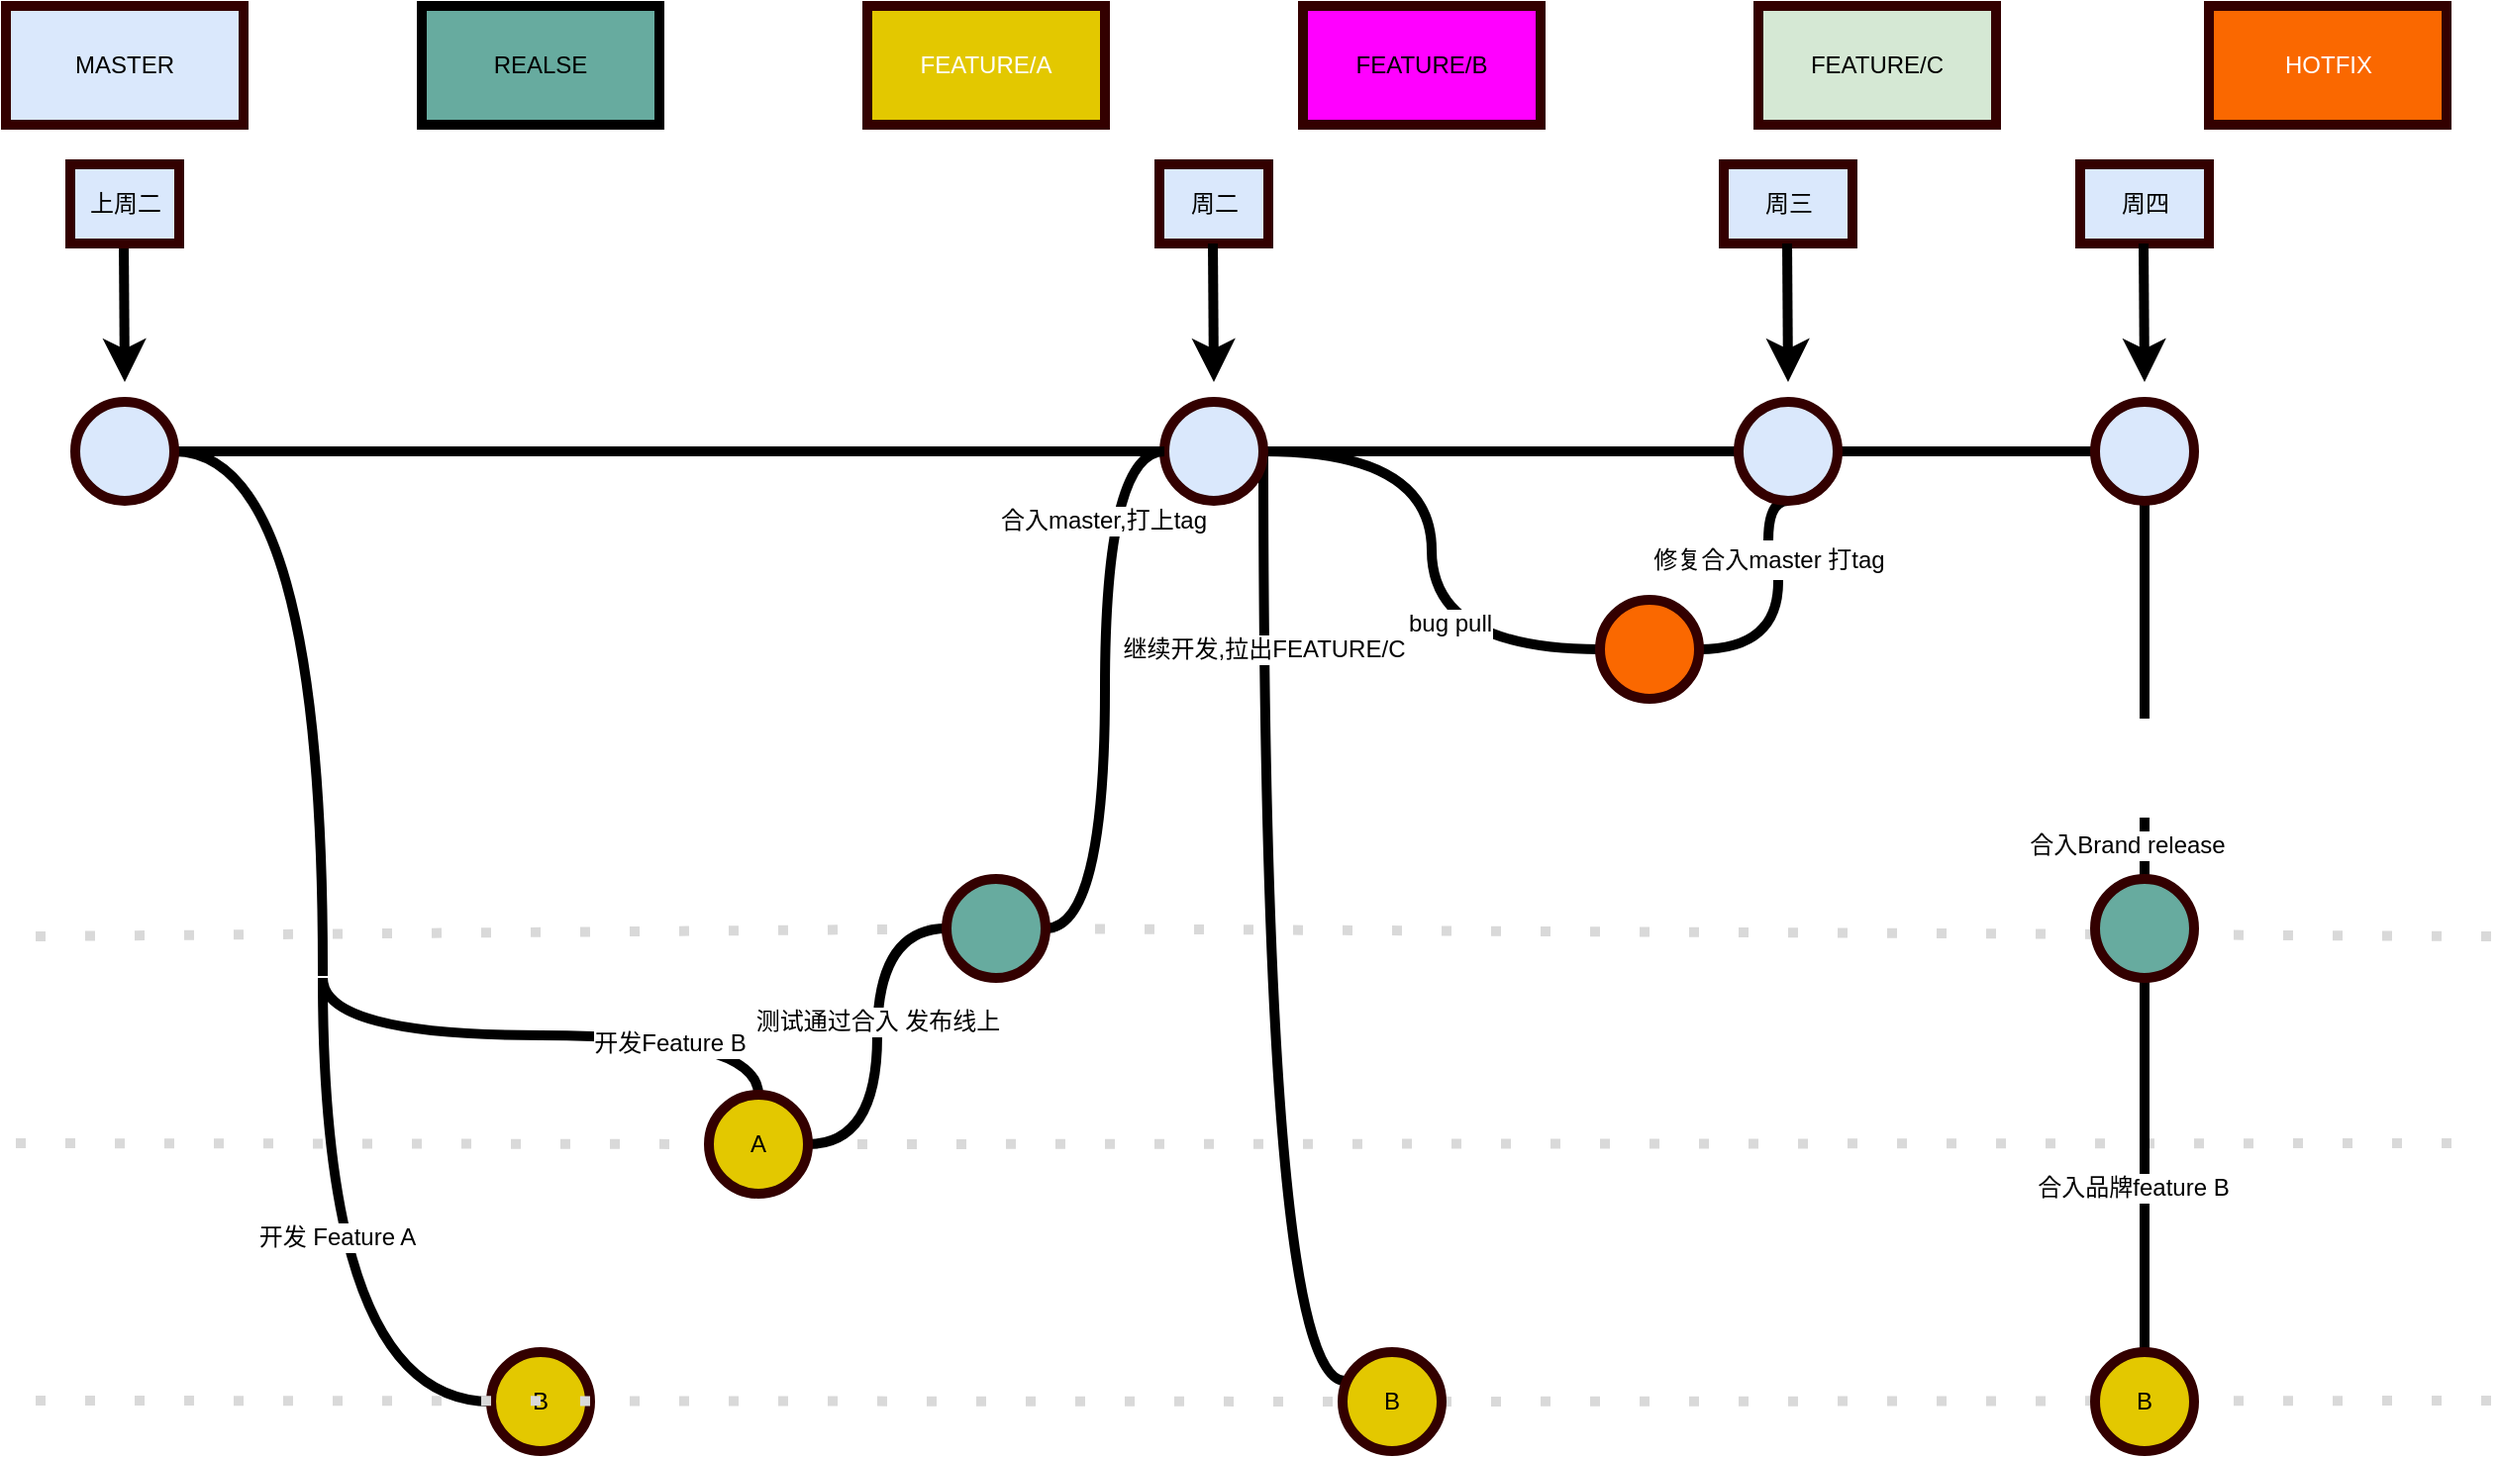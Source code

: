 <mxfile version="14.9.2" type="github">
  <diagram id="chNzZVGyo9SPdtNRLmo0" name="Page-1">
    <mxGraphModel dx="2522" dy="826" grid="1" gridSize="10" guides="1" tooltips="1" connect="1" arrows="1" fold="1" page="1" pageScale="1" pageWidth="1100" pageHeight="850" math="0" shadow="0">
      <root>
        <mxCell id="0" />
        <mxCell id="1" parent="0" />
        <mxCell id="sQp2Zh3F2BZOGlov7ECM-1" value="" style="endArrow=none;dashed=1;html=1;strokeWidth=5;dashPattern=1 4;strokeColor=#D9D9D9;" edge="1" parent="1" target="sQp2Zh3F2BZOGlov7ECM-48">
          <mxGeometry width="50" height="50" relative="1" as="geometry">
            <mxPoint x="-220" y="520" as="sourcePoint" />
            <mxPoint x="1020" y="520" as="targetPoint" />
          </mxGeometry>
        </mxCell>
        <mxCell id="sQp2Zh3F2BZOGlov7ECM-2" value="" style="endArrow=none;dashed=1;html=1;strokeWidth=5;dashPattern=1 4;strokeColor=#D9D9D9;" edge="1" parent="1" source="sQp2Zh3F2BZOGlov7ECM-59">
          <mxGeometry width="50" height="50" relative="1" as="geometry">
            <mxPoint x="-220" y="754.5" as="sourcePoint" />
            <mxPoint x="1020" y="754.5" as="targetPoint" />
          </mxGeometry>
        </mxCell>
        <mxCell id="sQp2Zh3F2BZOGlov7ECM-3" value="" style="endArrow=none;dashed=1;html=1;strokeWidth=5;dashPattern=1 4;strokeColor=#D9D9D9;" edge="1" parent="1" source="sQp2Zh3F2BZOGlov7ECM-51">
          <mxGeometry width="50" height="50" relative="1" as="geometry">
            <mxPoint x="-230" y="624.5" as="sourcePoint" />
            <mxPoint x="1010" y="624.5" as="targetPoint" />
          </mxGeometry>
        </mxCell>
        <mxCell id="sQp2Zh3F2BZOGlov7ECM-6" value="" style="endArrow=none;dashed=1;html=1;strokeWidth=5;dashPattern=1 4;strokeColor=#D9D9D9;" edge="1" parent="1" source="sQp2Zh3F2BZOGlov7ECM-48">
          <mxGeometry width="50" height="50" relative="1" as="geometry">
            <mxPoint x="-220" y="520" as="sourcePoint" />
            <mxPoint x="1020" y="520" as="targetPoint" />
          </mxGeometry>
        </mxCell>
        <mxCell id="sQp2Zh3F2BZOGlov7ECM-7" value="MASTER" style="rounded=0;whiteSpace=wrap;html=1;strokeWidth=5;fillColor=#dae8fc;strokeColor=#330000;" vertex="1" parent="1">
          <mxGeometry x="-235" y="50" width="120" height="60" as="geometry" />
        </mxCell>
        <mxCell id="sQp2Zh3F2BZOGlov7ECM-8" value="REALSE" style="rounded=0;whiteSpace=wrap;html=1;strokeWidth=5;fillColor=#67AB9F;" vertex="1" parent="1">
          <mxGeometry x="-25" y="50" width="120" height="60" as="geometry" />
        </mxCell>
        <mxCell id="sQp2Zh3F2BZOGlov7ECM-9" value="FEATURE/A&lt;br&gt;" style="rounded=0;whiteSpace=wrap;html=1;strokeWidth=5;fillColor=#e3c800;strokeColor=#330000;fontColor=#ffffff;" vertex="1" parent="1">
          <mxGeometry x="200" y="50" width="120" height="60" as="geometry" />
        </mxCell>
        <mxCell id="sQp2Zh3F2BZOGlov7ECM-10" value="HOTFIX" style="rounded=0;whiteSpace=wrap;html=1;strokeWidth=5;fillColor=#fa6800;strokeColor=#330000;fontColor=#ffffff;" vertex="1" parent="1">
          <mxGeometry x="877.5" y="50" width="120" height="60" as="geometry" />
        </mxCell>
        <mxCell id="sQp2Zh3F2BZOGlov7ECM-11" style="edgeStyle=orthogonalEdgeStyle;rounded=0;orthogonalLoop=1;jettySize=auto;html=1;strokeWidth=5;curved=1;endArrow=none;endFill=0;" edge="1" parent="1" source="sQp2Zh3F2BZOGlov7ECM-13">
          <mxGeometry relative="1" as="geometry">
            <mxPoint x="-75" y="540" as="targetPoint" />
          </mxGeometry>
        </mxCell>
        <mxCell id="sQp2Zh3F2BZOGlov7ECM-12" style="edgeStyle=orthogonalEdgeStyle;curved=1;rounded=0;orthogonalLoop=1;jettySize=auto;html=1;entryX=0;entryY=0.5;entryDx=0;entryDy=0;endArrow=none;endFill=0;strokeWidth=5;" edge="1" parent="1" source="sQp2Zh3F2BZOGlov7ECM-13" target="sQp2Zh3F2BZOGlov7ECM-20">
          <mxGeometry relative="1" as="geometry" />
        </mxCell>
        <mxCell id="sQp2Zh3F2BZOGlov7ECM-13" value="" style="ellipse;whiteSpace=wrap;html=1;aspect=fixed;strokeColor=#330000;fillColor=#DAE8FC;strokeWidth=5;" vertex="1" parent="1">
          <mxGeometry x="-200" y="250" width="50" height="50" as="geometry" />
        </mxCell>
        <mxCell id="sQp2Zh3F2BZOGlov7ECM-14" style="edgeStyle=orthogonalEdgeStyle;curved=1;rounded=0;orthogonalLoop=1;jettySize=auto;html=1;entryX=0;entryY=0.5;entryDx=0;entryDy=0;endArrow=none;endFill=0;strokeWidth=5;" edge="1" parent="1" source="sQp2Zh3F2BZOGlov7ECM-20" target="sQp2Zh3F2BZOGlov7ECM-35">
          <mxGeometry relative="1" as="geometry" />
        </mxCell>
        <mxCell id="sQp2Zh3F2BZOGlov7ECM-15" style="edgeStyle=orthogonalEdgeStyle;curved=1;rounded=0;orthogonalLoop=1;jettySize=auto;html=1;entryX=0;entryY=0.5;entryDx=0;entryDy=0;endArrow=none;endFill=0;strokeWidth=5;" edge="1" parent="1" source="sQp2Zh3F2BZOGlov7ECM-20" target="sQp2Zh3F2BZOGlov7ECM-57">
          <mxGeometry relative="1" as="geometry" />
        </mxCell>
        <mxCell id="sQp2Zh3F2BZOGlov7ECM-16" value="bug pull" style="text;html=1;align=center;verticalAlign=middle;resizable=0;points=[];labelBackgroundColor=#ffffff;" vertex="1" connectable="0" parent="sQp2Zh3F2BZOGlov7ECM-15">
          <mxGeometry x="0.438" y="13" relative="1" as="geometry">
            <mxPoint as="offset" />
          </mxGeometry>
        </mxCell>
        <mxCell id="sQp2Zh3F2BZOGlov7ECM-18" style="edgeStyle=orthogonalEdgeStyle;curved=1;rounded=0;orthogonalLoop=1;jettySize=auto;html=1;entryX=0.02;entryY=0.29;entryDx=0;entryDy=0;entryPerimeter=0;endArrow=none;endFill=0;strokeWidth=5;" edge="1" parent="1" source="sQp2Zh3F2BZOGlov7ECM-20" target="sQp2Zh3F2BZOGlov7ECM-59">
          <mxGeometry relative="1" as="geometry">
            <Array as="points">
              <mxPoint x="400" y="745" />
            </Array>
          </mxGeometry>
        </mxCell>
        <mxCell id="sQp2Zh3F2BZOGlov7ECM-19" value="继续开发,拉出FEATURE/C" style="text;html=1;align=center;verticalAlign=middle;resizable=0;points=[];labelBackgroundColor=#ffffff;" vertex="1" connectable="0" parent="sQp2Zh3F2BZOGlov7ECM-18">
          <mxGeometry x="-0.812" relative="1" as="geometry">
            <mxPoint y="52" as="offset" />
          </mxGeometry>
        </mxCell>
        <mxCell id="sQp2Zh3F2BZOGlov7ECM-20" value="" style="ellipse;whiteSpace=wrap;html=1;aspect=fixed;strokeColor=#330000;fillColor=#DAE8FC;strokeWidth=5;" vertex="1" parent="1">
          <mxGeometry x="350" y="250" width="50" height="50" as="geometry" />
        </mxCell>
        <mxCell id="sQp2Zh3F2BZOGlov7ECM-21" value="" style="endArrow=classic;html=1;strokeWidth=5;" edge="1" parent="1">
          <mxGeometry width="50" height="50" relative="1" as="geometry">
            <mxPoint x="-175.5" y="170" as="sourcePoint" />
            <mxPoint x="-175" y="240" as="targetPoint" />
          </mxGeometry>
        </mxCell>
        <mxCell id="sQp2Zh3F2BZOGlov7ECM-22" style="edgeStyle=orthogonalEdgeStyle;rounded=0;orthogonalLoop=1;jettySize=auto;html=1;entryX=0.5;entryY=0;entryDx=0;entryDy=0;curved=1;endArrow=none;endFill=0;strokeWidth=5;" edge="1" parent="1" target="sQp2Zh3F2BZOGlov7ECM-51">
          <mxGeometry relative="1" as="geometry">
            <Array as="points">
              <mxPoint x="-75" y="570" />
              <mxPoint x="145" y="570" />
            </Array>
            <mxPoint x="-75" y="541" as="sourcePoint" />
          </mxGeometry>
        </mxCell>
        <mxCell id="sQp2Zh3F2BZOGlov7ECM-23" value="开发Feature B" style="text;html=1;align=center;verticalAlign=middle;resizable=0;points=[];labelBackgroundColor=#ffffff;" vertex="1" connectable="0" parent="sQp2Zh3F2BZOGlov7ECM-22">
          <mxGeometry x="0.458" y="-4" relative="1" as="geometry">
            <mxPoint as="offset" />
          </mxGeometry>
        </mxCell>
        <mxCell id="sQp2Zh3F2BZOGlov7ECM-24" style="edgeStyle=orthogonalEdgeStyle;rounded=0;orthogonalLoop=1;jettySize=auto;html=1;entryX=0;entryY=0.5;entryDx=0;entryDy=0;curved=1;strokeWidth=5;endArrow=none;endFill=0;" edge="1" parent="1" target="sQp2Zh3F2BZOGlov7ECM-33">
          <mxGeometry relative="1" as="geometry">
            <Array as="points">
              <mxPoint x="-75" y="755" />
            </Array>
            <mxPoint x="-75" y="541" as="sourcePoint" />
          </mxGeometry>
        </mxCell>
        <mxCell id="sQp2Zh3F2BZOGlov7ECM-25" value="开发 Feature A" style="text;html=1;align=center;verticalAlign=middle;resizable=0;points=[];labelBackgroundColor=#ffffff;" vertex="1" connectable="0" parent="sQp2Zh3F2BZOGlov7ECM-24">
          <mxGeometry x="-0.124" y="7" relative="1" as="geometry">
            <mxPoint as="offset" />
          </mxGeometry>
        </mxCell>
        <mxCell id="sQp2Zh3F2BZOGlov7ECM-27" value="上周二" style="rounded=0;whiteSpace=wrap;html=1;strokeWidth=5;fillColor=#dae8fc;strokeColor=#330000;" vertex="1" parent="1">
          <mxGeometry x="-202.5" y="130" width="55" height="40" as="geometry" />
        </mxCell>
        <mxCell id="sQp2Zh3F2BZOGlov7ECM-28" value="周四" style="rounded=0;whiteSpace=wrap;html=1;strokeWidth=5;fillColor=#dae8fc;strokeColor=#330000;" vertex="1" parent="1">
          <mxGeometry x="812.5" y="130" width="65" height="40" as="geometry" />
        </mxCell>
        <mxCell id="sQp2Zh3F2BZOGlov7ECM-29" value="" style="endArrow=classic;html=1;strokeWidth=5;" edge="1" parent="1">
          <mxGeometry width="50" height="50" relative="1" as="geometry">
            <mxPoint x="844.5" y="170" as="sourcePoint" />
            <mxPoint x="845" y="240" as="targetPoint" />
          </mxGeometry>
        </mxCell>
        <mxCell id="sQp2Zh3F2BZOGlov7ECM-30" style="edgeStyle=orthogonalEdgeStyle;curved=1;rounded=0;orthogonalLoop=1;jettySize=auto;html=1;entryX=0;entryY=0.5;entryDx=0;entryDy=0;endArrow=none;endFill=0;strokeWidth=5;" edge="1" parent="1" source="sQp2Zh3F2BZOGlov7ECM-51" target="sQp2Zh3F2BZOGlov7ECM-48">
          <mxGeometry relative="1" as="geometry" />
        </mxCell>
        <mxCell id="sQp2Zh3F2BZOGlov7ECM-31" value="测试通过合入 发布线上" style="text;html=1;align=center;verticalAlign=middle;resizable=0;points=[];labelBackgroundColor=#ffffff;" vertex="1" connectable="0" parent="sQp2Zh3F2BZOGlov7ECM-30">
          <mxGeometry x="0.086" relative="1" as="geometry">
            <mxPoint as="offset" />
          </mxGeometry>
        </mxCell>
        <mxCell id="sQp2Zh3F2BZOGlov7ECM-32" value="FEATURE/B" style="rounded=0;whiteSpace=wrap;html=1;strokeWidth=5;fillColor=#FF00FF;strokeColor=#330000;gradientColor=none;" vertex="1" parent="1">
          <mxGeometry x="420" y="50" width="120" height="60" as="geometry" />
        </mxCell>
        <mxCell id="sQp2Zh3F2BZOGlov7ECM-33" value="B" style="ellipse;whiteSpace=wrap;html=1;aspect=fixed;strokeColor=#330000;fillColor=#E3C800;strokeWidth=5;" vertex="1" parent="1">
          <mxGeometry x="10" y="730" width="50" height="50" as="geometry" />
        </mxCell>
        <mxCell id="sQp2Zh3F2BZOGlov7ECM-34" style="edgeStyle=orthogonalEdgeStyle;rounded=0;orthogonalLoop=1;jettySize=auto;html=1;exitX=0.5;exitY=1;exitDx=0;exitDy=0;endArrow=none;endFill=0;strokeWidth=5;" edge="1" parent="1" source="sQp2Zh3F2BZOGlov7ECM-35">
          <mxGeometry relative="1" as="geometry">
            <mxPoint x="845" y="410" as="targetPoint" />
          </mxGeometry>
        </mxCell>
        <mxCell id="sQp2Zh3F2BZOGlov7ECM-35" value="" style="ellipse;whiteSpace=wrap;html=1;aspect=fixed;strokeColor=#330000;fillColor=#DAE8FC;strokeWidth=5;" vertex="1" parent="1">
          <mxGeometry x="820" y="250" width="50" height="50" as="geometry" />
        </mxCell>
        <mxCell id="sQp2Zh3F2BZOGlov7ECM-36" style="edgeStyle=orthogonalEdgeStyle;curved=1;rounded=0;orthogonalLoop=1;jettySize=auto;html=1;entryX=0.5;entryY=1;entryDx=0;entryDy=0;endArrow=none;endFill=0;strokeWidth=5;" edge="1" parent="1" source="sQp2Zh3F2BZOGlov7ECM-39" target="sQp2Zh3F2BZOGlov7ECM-63">
          <mxGeometry relative="1" as="geometry" />
        </mxCell>
        <mxCell id="sQp2Zh3F2BZOGlov7ECM-37" value="周二" style="rounded=0;whiteSpace=wrap;html=1;strokeWidth=5;fillColor=#dae8fc;strokeColor=#330000;" vertex="1" parent="1">
          <mxGeometry x="347.5" y="130" width="55" height="40" as="geometry" />
        </mxCell>
        <mxCell id="sQp2Zh3F2BZOGlov7ECM-38" value="" style="endArrow=classic;html=1;strokeWidth=5;" edge="1" parent="1">
          <mxGeometry width="50" height="50" relative="1" as="geometry">
            <mxPoint x="374.5" y="170" as="sourcePoint" />
            <mxPoint x="375" y="240" as="targetPoint" />
          </mxGeometry>
        </mxCell>
        <mxCell id="sQp2Zh3F2BZOGlov7ECM-39" value="修复合入master 打tag" style="text;html=1;align=center;verticalAlign=middle;resizable=0;points=[];autosize=1;" vertex="1" parent="1">
          <mxGeometry x="590" y="320" width="130" height="20" as="geometry" />
        </mxCell>
        <mxCell id="sQp2Zh3F2BZOGlov7ECM-40" style="edgeStyle=orthogonalEdgeStyle;curved=1;rounded=0;orthogonalLoop=1;jettySize=auto;html=1;endArrow=none;endFill=0;strokeWidth=5;" edge="1" parent="1" source="sQp2Zh3F2BZOGlov7ECM-57">
          <mxGeometry relative="1" as="geometry">
            <mxPoint x="660" y="365" as="sourcePoint" />
            <mxPoint x="660" y="340" as="targetPoint" />
          </mxGeometry>
        </mxCell>
        <mxCell id="sQp2Zh3F2BZOGlov7ECM-41" style="edgeStyle=orthogonalEdgeStyle;rounded=0;orthogonalLoop=1;jettySize=auto;html=1;exitX=0.5;exitY=1;exitDx=0;exitDy=0;entryX=0.5;entryY=0;entryDx=0;entryDy=0;endArrow=none;endFill=0;strokeWidth=5;" edge="1" parent="1" target="sQp2Zh3F2BZOGlov7ECM-44">
          <mxGeometry relative="1" as="geometry">
            <mxPoint x="845" y="460" as="sourcePoint" />
          </mxGeometry>
        </mxCell>
        <mxCell id="sQp2Zh3F2BZOGlov7ECM-43" style="edgeStyle=orthogonalEdgeStyle;rounded=0;orthogonalLoop=1;jettySize=auto;html=1;endArrow=none;endFill=0;strokeWidth=5;" edge="1" parent="1" source="sQp2Zh3F2BZOGlov7ECM-44" target="sQp2Zh3F2BZOGlov7ECM-45">
          <mxGeometry relative="1" as="geometry" />
        </mxCell>
        <mxCell id="sQp2Zh3F2BZOGlov7ECM-44" value="" style="ellipse;whiteSpace=wrap;html=1;aspect=fixed;strokeColor=#330000;fillColor=#67AB9F;strokeWidth=5;" vertex="1" parent="1">
          <mxGeometry x="820" y="491" width="50" height="50" as="geometry" />
        </mxCell>
        <mxCell id="sQp2Zh3F2BZOGlov7ECM-45" value="B" style="ellipse;whiteSpace=wrap;html=1;aspect=fixed;strokeColor=#330000;fillColor=#E3C800;strokeWidth=5;" vertex="1" parent="1">
          <mxGeometry x="820" y="730" width="50" height="50" as="geometry" />
        </mxCell>
        <mxCell id="sQp2Zh3F2BZOGlov7ECM-46" style="edgeStyle=orthogonalEdgeStyle;curved=1;rounded=0;orthogonalLoop=1;jettySize=auto;html=1;entryX=0;entryY=0.5;entryDx=0;entryDy=0;endArrow=none;endFill=0;strokeWidth=5;" edge="1" parent="1" source="sQp2Zh3F2BZOGlov7ECM-48" target="sQp2Zh3F2BZOGlov7ECM-20">
          <mxGeometry relative="1" as="geometry" />
        </mxCell>
        <mxCell id="sQp2Zh3F2BZOGlov7ECM-47" value="合入master,打上tag" style="text;html=1;align=center;verticalAlign=middle;resizable=0;points=[];labelBackgroundColor=#ffffff;" vertex="1" connectable="0" parent="sQp2Zh3F2BZOGlov7ECM-46">
          <mxGeometry x="-0.076" y="1" relative="1" as="geometry">
            <mxPoint y="-97" as="offset" />
          </mxGeometry>
        </mxCell>
        <mxCell id="sQp2Zh3F2BZOGlov7ECM-48" value="" style="ellipse;whiteSpace=wrap;html=1;aspect=fixed;strokeColor=#330000;fillColor=#67AB9F;strokeWidth=5;" vertex="1" parent="1">
          <mxGeometry x="240" y="491" width="50" height="50" as="geometry" />
        </mxCell>
        <mxCell id="sQp2Zh3F2BZOGlov7ECM-51" value="A" style="ellipse;whiteSpace=wrap;html=1;aspect=fixed;strokeColor=#330000;fillColor=#E3C800;strokeWidth=5;" vertex="1" parent="1">
          <mxGeometry x="120" y="600" width="50" height="50" as="geometry" />
        </mxCell>
        <mxCell id="sQp2Zh3F2BZOGlov7ECM-52" value="" style="endArrow=none;dashed=1;html=1;strokeWidth=5;dashPattern=1 4;strokeColor=#D9D9D9;" edge="1" parent="1" target="sQp2Zh3F2BZOGlov7ECM-51">
          <mxGeometry width="50" height="50" relative="1" as="geometry">
            <mxPoint x="-230" y="624.5" as="sourcePoint" />
            <mxPoint x="1010" y="624.5" as="targetPoint" />
          </mxGeometry>
        </mxCell>
        <mxCell id="sQp2Zh3F2BZOGlov7ECM-54" value="合入Brand release" style="text;html=1;align=center;verticalAlign=middle;resizable=0;points=[];labelBackgroundColor=#ffffff;" vertex="1" connectable="0" parent="1">
          <mxGeometry x="845" y="480" as="geometry">
            <mxPoint x="-9" y="-6" as="offset" />
          </mxGeometry>
        </mxCell>
        <mxCell id="sQp2Zh3F2BZOGlov7ECM-56" value="合入品牌feature B" style="text;html=1;align=center;verticalAlign=middle;resizable=0;points=[];labelBackgroundColor=#ffffff;" vertex="1" connectable="0" parent="1">
          <mxGeometry x="845" y="650" as="geometry">
            <mxPoint x="-6" y="-3" as="offset" />
          </mxGeometry>
        </mxCell>
        <mxCell id="sQp2Zh3F2BZOGlov7ECM-57" value="" style="ellipse;whiteSpace=wrap;html=1;aspect=fixed;strokeColor=#330000;fillColor=#FA6800;strokeWidth=5;" vertex="1" parent="1">
          <mxGeometry x="570" y="350" width="50" height="50" as="geometry" />
        </mxCell>
        <mxCell id="sQp2Zh3F2BZOGlov7ECM-59" value="B" style="ellipse;whiteSpace=wrap;html=1;aspect=fixed;strokeColor=#330000;fillColor=#E3C800;strokeWidth=5;" vertex="1" parent="1">
          <mxGeometry x="440" y="730" width="50" height="50" as="geometry" />
        </mxCell>
        <mxCell id="sQp2Zh3F2BZOGlov7ECM-60" value="" style="endArrow=none;dashed=1;html=1;strokeWidth=5;dashPattern=1 4;strokeColor=#D9D9D9;" edge="1" parent="1" target="sQp2Zh3F2BZOGlov7ECM-59">
          <mxGeometry width="50" height="50" relative="1" as="geometry">
            <mxPoint x="-220" y="754.5" as="sourcePoint" />
            <mxPoint x="1020" y="754.5" as="targetPoint" />
          </mxGeometry>
        </mxCell>
        <mxCell id="sQp2Zh3F2BZOGlov7ECM-62" value="FEATURE/C" style="rounded=0;whiteSpace=wrap;html=1;strokeWidth=5;strokeColor=#330000;gradientColor=none;fillColor=#D5E8D4;" vertex="1" parent="1">
          <mxGeometry x="650" y="50" width="120" height="60" as="geometry" />
        </mxCell>
        <mxCell id="sQp2Zh3F2BZOGlov7ECM-63" value="" style="ellipse;whiteSpace=wrap;html=1;aspect=fixed;strokeColor=#330000;fillColor=#DAE8FC;strokeWidth=5;" vertex="1" parent="1">
          <mxGeometry x="640" y="250" width="50" height="50" as="geometry" />
        </mxCell>
        <mxCell id="sQp2Zh3F2BZOGlov7ECM-64" value="周三" style="rounded=0;whiteSpace=wrap;html=1;strokeWidth=5;fillColor=#dae8fc;strokeColor=#330000;" vertex="1" parent="1">
          <mxGeometry x="632.5" y="130" width="65" height="40" as="geometry" />
        </mxCell>
        <mxCell id="sQp2Zh3F2BZOGlov7ECM-65" value="" style="endArrow=classic;html=1;strokeWidth=5;" edge="1" parent="1">
          <mxGeometry width="50" height="50" relative="1" as="geometry">
            <mxPoint x="664.5" y="170" as="sourcePoint" />
            <mxPoint x="665" y="240" as="targetPoint" />
          </mxGeometry>
        </mxCell>
      </root>
    </mxGraphModel>
  </diagram>
</mxfile>
